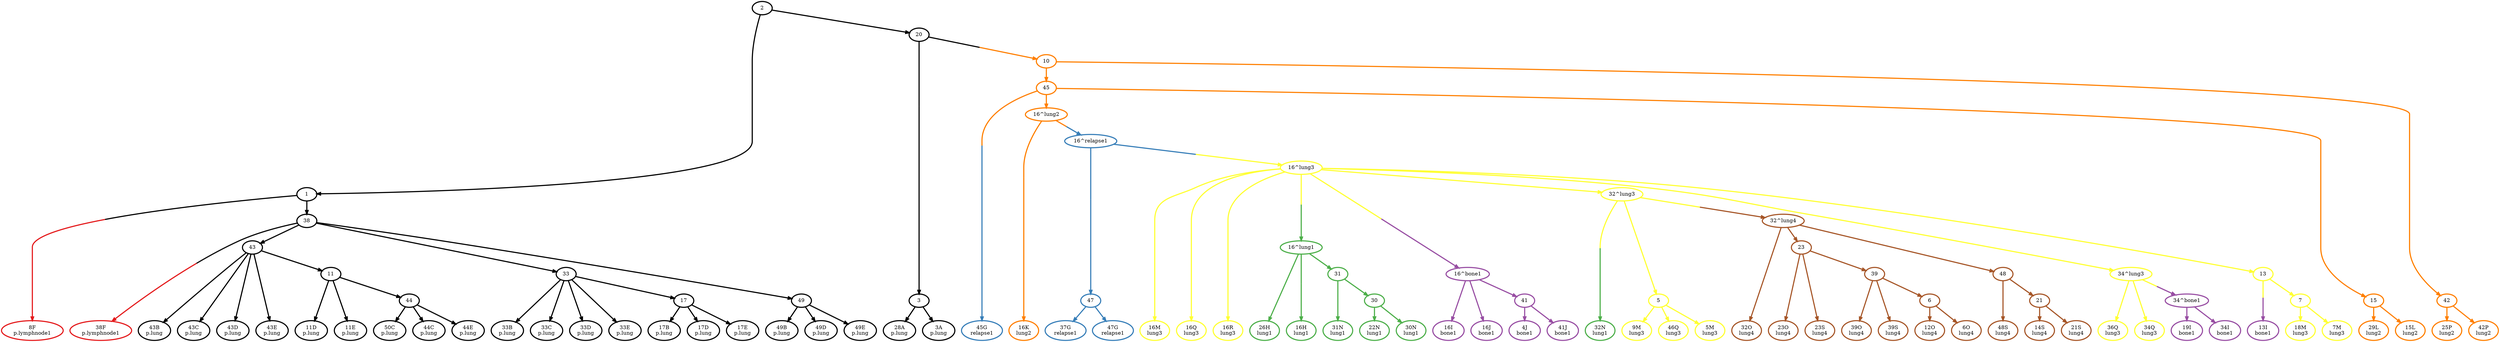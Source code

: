 digraph T {
	{
		rank=same
		0 [penwidth=3,colorscheme=set19,color=0,label="28A\np.lung"]
		1 [penwidth=3,colorscheme=set19,color=0,label="3A\np.lung"]
		2 [penwidth=3,colorscheme=set19,color=0,label="43B\np.lung"]
		3 [penwidth=3,colorscheme=set19,color=0,label="43C\np.lung"]
		4 [penwidth=3,colorscheme=set19,color=0,label="43D\np.lung"]
		5 [penwidth=3,colorscheme=set19,color=0,label="43E\np.lung"]
		6 [penwidth=3,colorscheme=set19,color=0,label="11D\np.lung"]
		7 [penwidth=3,colorscheme=set19,color=0,label="11E\np.lung"]
		8 [penwidth=3,colorscheme=set19,color=0,label="33B\np.lung"]
		9 [penwidth=3,colorscheme=set19,color=0,label="33C\np.lung"]
		10 [penwidth=3,colorscheme=set19,color=0,label="33D\np.lung"]
		11 [penwidth=3,colorscheme=set19,color=0,label="33E\np.lung"]
		12 [penwidth=3,colorscheme=set19,color=0,label="50C\np.lung"]
		13 [penwidth=3,colorscheme=set19,color=0,label="44C\np.lung"]
		14 [penwidth=3,colorscheme=set19,color=0,label="44E\np.lung"]
		15 [penwidth=3,colorscheme=set19,color=0,label="17B\np.lung"]
		16 [penwidth=3,colorscheme=set19,color=0,label="17D\np.lung"]
		17 [penwidth=3,colorscheme=set19,color=0,label="17E\np.lung"]
		18 [penwidth=3,colorscheme=set19,color=0,label="49B\np.lung"]
		19 [penwidth=3,colorscheme=set19,color=0,label="49D\np.lung"]
		20 [penwidth=3,colorscheme=set19,color=0,label="49E\np.lung"]
		21 [penwidth=3,colorscheme=set19,color=1,label="8F\np.lymphnode1"]
		22 [penwidth=3,colorscheme=set19,color=1,label="38F\np.lymphnode1"]
		23 [penwidth=3,colorscheme=set19,color=2,label="37G\nrelapse1"]
		24 [penwidth=3,colorscheme=set19,color=2,label="47G\nrelapse1"]
		25 [penwidth=3,colorscheme=set19,color=3,label="26H\nlung1"]
		26 [penwidth=3,colorscheme=set19,color=3,label="16H\nlung1"]
		27 [penwidth=3,colorscheme=set19,color=3,label="31N\nlung1"]
		28 [penwidth=3,colorscheme=set19,color=3,label="22N\nlung1"]
		29 [penwidth=3,colorscheme=set19,color=3,label="30N\nlung1"]
		30 [penwidth=3,colorscheme=set19,color=4,label="16I\nbone1"]
		31 [penwidth=3,colorscheme=set19,color=4,label="16J\nbone1"]
		32 [penwidth=3,colorscheme=set19,color=4,label="19I\nbone1"]
		33 [penwidth=3,colorscheme=set19,color=4,label="34I\nbone1"]
		34 [penwidth=3,colorscheme=set19,color=4,label="4J\nbone1"]
		35 [penwidth=3,colorscheme=set19,color=4,label="41J\nbone1"]
		36 [penwidth=3,colorscheme=set19,color=2,label="45G\nrelapse1"]
		37 [penwidth=3,colorscheme=set19,color=5,label="16K\nlung2"]
		38 [penwidth=3,colorscheme=set19,color=5,label="29L\nlung2"]
		39 [penwidth=3,colorscheme=set19,color=5,label="15L\nlung2"]
		40 [penwidth=3,colorscheme=set19,color=5,label="25P\nlung2"]
		41 [penwidth=3,colorscheme=set19,color=5,label="42P\nlung2"]
		42 [penwidth=3,colorscheme=set19,color=3,label="32N\nlung1"]
		43 [penwidth=3,colorscheme=set19,color=4,label="13I\nbone1"]
		44 [penwidth=3,colorscheme=set19,color=6,label="9M\nlung3"]
		45 [penwidth=3,colorscheme=set19,color=6,label="46Q\nlung3"]
		46 [penwidth=3,colorscheme=set19,color=6,label="5M\nlung3"]
		47 [penwidth=3,colorscheme=set19,color=6,label="18M\nlung3"]
		48 [penwidth=3,colorscheme=set19,color=6,label="7M\nlung3"]
		49 [penwidth=3,colorscheme=set19,color=6,label="16M\nlung3"]
		50 [penwidth=3,colorscheme=set19,color=6,label="16Q\nlung3"]
		51 [penwidth=3,colorscheme=set19,color=6,label="16R\nlung3"]
		52 [penwidth=3,colorscheme=set19,color=6,label="36Q\nlung3"]
		53 [penwidth=3,colorscheme=set19,color=6,label="34Q\nlung3"]
		54 [penwidth=3,colorscheme=set19,color=7,label="32O\nlung4"]
		55 [penwidth=3,colorscheme=set19,color=7,label="39O\nlung4"]
		56 [penwidth=3,colorscheme=set19,color=7,label="39S\nlung4"]
		57 [penwidth=3,colorscheme=set19,color=7,label="12O\nlung4"]
		58 [penwidth=3,colorscheme=set19,color=7,label="6O\nlung4"]
		59 [penwidth=3,colorscheme=set19,color=7,label="48S\nlung4"]
		60 [penwidth=3,colorscheme=set19,color=7,label="14S\nlung4"]
		61 [penwidth=3,colorscheme=set19,color=7,label="21S\nlung4"]
		62 [penwidth=3,colorscheme=set19,color=7,label="23O\nlung4"]
		63 [penwidth=3,colorscheme=set19,color=7,label="23S\nlung4"]
	}
	64 [penwidth=3,colorscheme=set19,color=0,label="2"]
	65 [penwidth=3,colorscheme=set19,color=0,label="1"]
	66 [penwidth=3,colorscheme=set19,color=0,label="20"]
	67 [penwidth=3,colorscheme=set19,color=0,label="38"]
	68 [penwidth=3,colorscheme=set19,color=0,label="3"]
	69 [penwidth=3,colorscheme=set19,color=0,label="43"]
	70 [penwidth=3,colorscheme=set19,color=0,label="11"]
	71 [penwidth=3,colorscheme=set19,color=0,label="44"]
	72 [penwidth=3,colorscheme=set19,color=0,label="33"]
	73 [penwidth=3,colorscheme=set19,color=0,label="49"]
	74 [penwidth=3,colorscheme=set19,color=0,label="17"]
	75 [penwidth=3,colorscheme=set19,color=5,label="10"]
	76 [penwidth=3,colorscheme=set19,color=2,label="16^relapse1"]
	77 [penwidth=3,colorscheme=set19,color=2,label="47"]
	78 [penwidth=3,colorscheme=set19,color=6,label="16^lung3"]
	79 [penwidth=3,colorscheme=set19,color=3,label="16^lung1"]
	80 [penwidth=3,colorscheme=set19,color=3,label="31"]
	81 [penwidth=3,colorscheme=set19,color=3,label="30"]
	82 [penwidth=3,colorscheme=set19,color=4,label="16^bone1"]
	83 [penwidth=3,colorscheme=set19,color=4,label="41"]
	84 [penwidth=3,colorscheme=set19,color=4,label="34^bone1"]
	85 [penwidth=3,colorscheme=set19,color=5,label="16^lung2"]
	86 [penwidth=3,colorscheme=set19,color=5,label="45"]
	87 [penwidth=3,colorscheme=set19,color=5,label="42"]
	88 [penwidth=3,colorscheme=set19,color=5,label="15"]
	89 [penwidth=3,colorscheme=set19,color=6,label="32^lung3"]
	90 [penwidth=3,colorscheme=set19,color=6,label="34^lung3"]
	91 [penwidth=3,colorscheme=set19,color=6,label="13"]
	92 [penwidth=3,colorscheme=set19,color=6,label="5"]
	93 [penwidth=3,colorscheme=set19,color=6,label="7"]
	94 [penwidth=3,colorscheme=set19,color=7,label="32^lung4"]
	95 [penwidth=3,colorscheme=set19,color=7,label="23"]
	96 [penwidth=3,colorscheme=set19,color=7,label="48"]
	97 [penwidth=3,colorscheme=set19,color=7,label="39"]
	98 [penwidth=3,colorscheme=set19,color=7,label="6"]
	99 [penwidth=3,colorscheme=set19,color=7,label="21"]
	64 -> 65 [penwidth=3,colorscheme=set19,color="0;0.5:0"]
	64 -> 66 [penwidth=3,colorscheme=set19,color="0;0.5:0"]
	65 -> 67 [penwidth=3,colorscheme=set19,color="0;0.5:0"]
	65 -> 21 [penwidth=3,colorscheme=set19,color="0;0.5:1"]
	66 -> 68 [penwidth=3,colorscheme=set19,color="0;0.5:0"]
	66 -> 75 [penwidth=3,colorscheme=set19,color="0;0.5:5"]
	67 -> 72 [penwidth=3,colorscheme=set19,color="0;0.5:0"]
	67 -> 69 [penwidth=3,colorscheme=set19,color="0;0.5:0"]
	67 -> 73 [penwidth=3,colorscheme=set19,color="0;0.5:0"]
	67 -> 22 [penwidth=3,colorscheme=set19,color="0;0.5:1"]
	68 -> 0 [penwidth=3,colorscheme=set19,color="0;0.5:0"]
	68 -> 1 [penwidth=3,colorscheme=set19,color="0;0.5:0"]
	69 -> 70 [penwidth=3,colorscheme=set19,color="0;0.5:0"]
	69 -> 2 [penwidth=3,colorscheme=set19,color="0;0.5:0"]
	69 -> 3 [penwidth=3,colorscheme=set19,color="0;0.5:0"]
	69 -> 4 [penwidth=3,colorscheme=set19,color="0;0.5:0"]
	69 -> 5 [penwidth=3,colorscheme=set19,color="0;0.5:0"]
	70 -> 71 [penwidth=3,colorscheme=set19,color="0;0.5:0"]
	70 -> 6 [penwidth=3,colorscheme=set19,color="0;0.5:0"]
	70 -> 7 [penwidth=3,colorscheme=set19,color="0;0.5:0"]
	71 -> 12 [penwidth=3,colorscheme=set19,color="0;0.5:0"]
	71 -> 13 [penwidth=3,colorscheme=set19,color="0;0.5:0"]
	71 -> 14 [penwidth=3,colorscheme=set19,color="0;0.5:0"]
	72 -> 74 [penwidth=3,colorscheme=set19,color="0;0.5:0"]
	72 -> 8 [penwidth=3,colorscheme=set19,color="0;0.5:0"]
	72 -> 9 [penwidth=3,colorscheme=set19,color="0;0.5:0"]
	72 -> 10 [penwidth=3,colorscheme=set19,color="0;0.5:0"]
	72 -> 11 [penwidth=3,colorscheme=set19,color="0;0.5:0"]
	73 -> 18 [penwidth=3,colorscheme=set19,color="0;0.5:0"]
	73 -> 19 [penwidth=3,colorscheme=set19,color="0;0.5:0"]
	73 -> 20 [penwidth=3,colorscheme=set19,color="0;0.5:0"]
	74 -> 15 [penwidth=3,colorscheme=set19,color="0;0.5:0"]
	74 -> 16 [penwidth=3,colorscheme=set19,color="0;0.5:0"]
	74 -> 17 [penwidth=3,colorscheme=set19,color="0;0.5:0"]
	75 -> 87 [penwidth=3,colorscheme=set19,color="5;0.5:5"]
	75 -> 86 [penwidth=3,colorscheme=set19,color="5;0.5:5"]
	76 -> 77 [penwidth=3,colorscheme=set19,color="2;0.5:2"]
	76 -> 78 [penwidth=3,colorscheme=set19,color="2;0.5:6"]
	77 -> 23 [penwidth=3,colorscheme=set19,color="2;0.5:2"]
	77 -> 24 [penwidth=3,colorscheme=set19,color="2;0.5:2"]
	78 -> 79 [penwidth=3,colorscheme=set19,color="6;0.5:3"]
	78 -> 82 [penwidth=3,colorscheme=set19,color="6;0.5:4"]
	78 -> 91 [penwidth=3,colorscheme=set19,color="6;0.5:6"]
	78 -> 89 [penwidth=3,colorscheme=set19,color="6;0.5:6"]
	78 -> 90 [penwidth=3,colorscheme=set19,color="6;0.5:6"]
	78 -> 49 [penwidth=3,colorscheme=set19,color="6;0.5:6"]
	78 -> 50 [penwidth=3,colorscheme=set19,color="6;0.5:6"]
	78 -> 51 [penwidth=3,colorscheme=set19,color="6;0.5:6"]
	79 -> 80 [penwidth=3,colorscheme=set19,color="3;0.5:3"]
	79 -> 25 [penwidth=3,colorscheme=set19,color="3;0.5:3"]
	79 -> 26 [penwidth=3,colorscheme=set19,color="3;0.5:3"]
	80 -> 81 [penwidth=3,colorscheme=set19,color="3;0.5:3"]
	80 -> 27 [penwidth=3,colorscheme=set19,color="3;0.5:3"]
	81 -> 28 [penwidth=3,colorscheme=set19,color="3;0.5:3"]
	81 -> 29 [penwidth=3,colorscheme=set19,color="3;0.5:3"]
	82 -> 83 [penwidth=3,colorscheme=set19,color="4;0.5:4"]
	82 -> 30 [penwidth=3,colorscheme=set19,color="4;0.5:4"]
	82 -> 31 [penwidth=3,colorscheme=set19,color="4;0.5:4"]
	83 -> 34 [penwidth=3,colorscheme=set19,color="4;0.5:4"]
	83 -> 35 [penwidth=3,colorscheme=set19,color="4;0.5:4"]
	84 -> 32 [penwidth=3,colorscheme=set19,color="4;0.5:4"]
	84 -> 33 [penwidth=3,colorscheme=set19,color="4;0.5:4"]
	85 -> 76 [penwidth=3,colorscheme=set19,color="5;0.5:2"]
	85 -> 37 [penwidth=3,colorscheme=set19,color="5;0.5:5"]
	86 -> 36 [penwidth=3,colorscheme=set19,color="5;0.5:2"]
	86 -> 88 [penwidth=3,colorscheme=set19,color="5;0.5:5"]
	86 -> 85 [penwidth=3,colorscheme=set19,color="5;0.5:5"]
	87 -> 40 [penwidth=3,colorscheme=set19,color="5;0.5:5"]
	87 -> 41 [penwidth=3,colorscheme=set19,color="5;0.5:5"]
	88 -> 38 [penwidth=3,colorscheme=set19,color="5;0.5:5"]
	88 -> 39 [penwidth=3,colorscheme=set19,color="5;0.5:5"]
	89 -> 42 [penwidth=3,colorscheme=set19,color="6;0.5:3"]
	89 -> 92 [penwidth=3,colorscheme=set19,color="6;0.5:6"]
	89 -> 94 [penwidth=3,colorscheme=set19,color="6;0.5:7"]
	90 -> 84 [penwidth=3,colorscheme=set19,color="6;0.5:4"]
	90 -> 52 [penwidth=3,colorscheme=set19,color="6;0.5:6"]
	90 -> 53 [penwidth=3,colorscheme=set19,color="6;0.5:6"]
	91 -> 43 [penwidth=3,colorscheme=set19,color="6;0.5:4"]
	91 -> 93 [penwidth=3,colorscheme=set19,color="6;0.5:6"]
	92 -> 44 [penwidth=3,colorscheme=set19,color="6;0.5:6"]
	92 -> 45 [penwidth=3,colorscheme=set19,color="6;0.5:6"]
	92 -> 46 [penwidth=3,colorscheme=set19,color="6;0.5:6"]
	93 -> 47 [penwidth=3,colorscheme=set19,color="6;0.5:6"]
	93 -> 48 [penwidth=3,colorscheme=set19,color="6;0.5:6"]
	94 -> 95 [penwidth=3,colorscheme=set19,color="7;0.5:7"]
	94 -> 96 [penwidth=3,colorscheme=set19,color="7;0.5:7"]
	94 -> 54 [penwidth=3,colorscheme=set19,color="7;0.5:7"]
	95 -> 97 [penwidth=3,colorscheme=set19,color="7;0.5:7"]
	95 -> 62 [penwidth=3,colorscheme=set19,color="7;0.5:7"]
	95 -> 63 [penwidth=3,colorscheme=set19,color="7;0.5:7"]
	96 -> 99 [penwidth=3,colorscheme=set19,color="7;0.5:7"]
	96 -> 59 [penwidth=3,colorscheme=set19,color="7;0.5:7"]
	97 -> 98 [penwidth=3,colorscheme=set19,color="7;0.5:7"]
	97 -> 55 [penwidth=3,colorscheme=set19,color="7;0.5:7"]
	97 -> 56 [penwidth=3,colorscheme=set19,color="7;0.5:7"]
	98 -> 57 [penwidth=3,colorscheme=set19,color="7;0.5:7"]
	98 -> 58 [penwidth=3,colorscheme=set19,color="7;0.5:7"]
	99 -> 60 [penwidth=3,colorscheme=set19,color="7;0.5:7"]
	99 -> 61 [penwidth=3,colorscheme=set19,color="7;0.5:7"]
}
